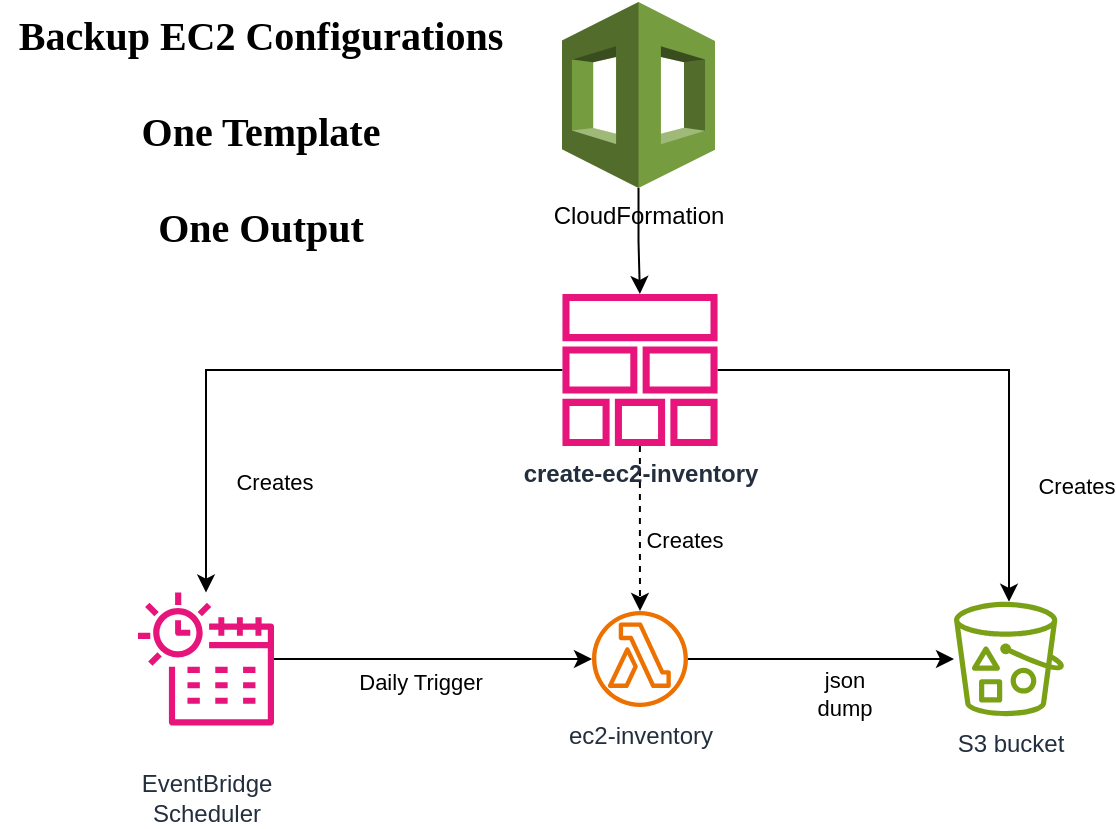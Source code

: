 <mxfile version="26.1.1">
  <diagram name="Page-1" id="SHrb6NawBMlzmM42IM2I">
    <mxGraphModel dx="954" dy="727" grid="0" gridSize="10" guides="1" tooltips="1" connect="1" arrows="1" fold="1" page="1" pageScale="1" pageWidth="827" pageHeight="583" math="0" shadow="0">
      <root>
        <mxCell id="0" />
        <mxCell id="1" parent="0" />
        <mxCell id="AoI5bQd-lZXyI8cGa38R-6" value="Creates" style="edgeStyle=orthogonalEdgeStyle;rounded=0;orthogonalLoop=1;jettySize=auto;html=1;dashed=1;" parent="1" source="AoI5bQd-lZXyI8cGa38R-2" target="AoI5bQd-lZXyI8cGa38R-4" edge="1">
          <mxGeometry x="0.15" y="22" relative="1" as="geometry">
            <mxPoint as="offset" />
          </mxGeometry>
        </mxCell>
        <mxCell id="AoI5bQd-lZXyI8cGa38R-3" style="edgeStyle=orthogonalEdgeStyle;rounded=0;orthogonalLoop=1;jettySize=auto;html=1;" parent="1" source="AoI5bQd-lZXyI8cGa38R-1" target="AoI5bQd-lZXyI8cGa38R-2" edge="1">
          <mxGeometry relative="1" as="geometry" />
        </mxCell>
        <mxCell id="AoI5bQd-lZXyI8cGa38R-1" value="CloudFormation" style="outlineConnect=0;dashed=0;verticalLabelPosition=bottom;verticalAlign=top;align=center;html=1;shape=mxgraph.aws3.cloudformation;fillColor=#759C3E;gradientColor=none;" parent="1" vertex="1">
          <mxGeometry x="384" y="90" width="76.5" height="93" as="geometry" />
        </mxCell>
        <mxCell id="AoI5bQd-lZXyI8cGa38R-7" value="Creates" style="edgeStyle=orthogonalEdgeStyle;rounded=0;orthogonalLoop=1;jettySize=auto;html=1;" parent="1" source="AoI5bQd-lZXyI8cGa38R-2" target="AoI5bQd-lZXyI8cGa38R-5" edge="1">
          <mxGeometry x="0.618" y="34" relative="1" as="geometry">
            <mxPoint as="offset" />
          </mxGeometry>
        </mxCell>
        <mxCell id="AoI5bQd-lZXyI8cGa38R-11" value="Creates" style="edgeStyle=orthogonalEdgeStyle;rounded=0;orthogonalLoop=1;jettySize=auto;html=1;" parent="1" source="AoI5bQd-lZXyI8cGa38R-2" target="AoI5bQd-lZXyI8cGa38R-8" edge="1">
          <mxGeometry x="0.56" y="33" relative="1" as="geometry">
            <mxPoint as="offset" />
          </mxGeometry>
        </mxCell>
        <mxCell id="AoI5bQd-lZXyI8cGa38R-2" value="create-ec2-inventory" style="sketch=0;outlineConnect=0;fontColor=#232F3E;gradientColor=none;fillColor=#E7157B;strokeColor=none;dashed=0;verticalLabelPosition=bottom;verticalAlign=top;align=center;html=1;fontSize=12;fontStyle=1;aspect=fixed;pointerEvents=1;shape=mxgraph.aws4.stack;" parent="1" vertex="1">
          <mxGeometry x="384" y="236" width="78" height="76" as="geometry" />
        </mxCell>
        <mxCell id="AoI5bQd-lZXyI8cGa38R-9" value="json&lt;div&gt;dump&lt;/div&gt;" style="edgeStyle=orthogonalEdgeStyle;rounded=0;orthogonalLoop=1;jettySize=auto;html=1;" parent="1" source="AoI5bQd-lZXyI8cGa38R-4" target="AoI5bQd-lZXyI8cGa38R-8" edge="1">
          <mxGeometry x="0.173" y="-16" relative="1" as="geometry">
            <mxPoint y="1" as="offset" />
          </mxGeometry>
        </mxCell>
        <mxCell id="AoI5bQd-lZXyI8cGa38R-4" value="ec2-inventory" style="sketch=0;outlineConnect=0;fontColor=#232F3E;gradientColor=none;fillColor=#ED7100;strokeColor=none;dashed=0;verticalLabelPosition=bottom;verticalAlign=top;align=center;html=1;fontSize=12;fontStyle=0;aspect=fixed;pointerEvents=1;shape=mxgraph.aws4.lambda_function;" parent="1" vertex="1">
          <mxGeometry x="399" y="394.5" width="48" height="48" as="geometry" />
        </mxCell>
        <mxCell id="AoI5bQd-lZXyI8cGa38R-10" value="Daily Trigger" style="edgeStyle=orthogonalEdgeStyle;rounded=0;orthogonalLoop=1;jettySize=auto;html=1;" parent="1" source="AoI5bQd-lZXyI8cGa38R-5" target="AoI5bQd-lZXyI8cGa38R-4" edge="1">
          <mxGeometry x="-0.081" y="-11" relative="1" as="geometry">
            <mxPoint as="offset" />
          </mxGeometry>
        </mxCell>
        <mxCell id="AoI5bQd-lZXyI8cGa38R-5" value="&lt;br&gt;EventBridge&lt;div&gt;Scheduler&lt;/div&gt;" style="sketch=0;outlineConnect=0;fontColor=#232F3E;gradientColor=none;fillColor=#E7157B;strokeColor=none;dashed=0;verticalLabelPosition=bottom;verticalAlign=top;align=center;html=1;fontSize=12;fontStyle=0;aspect=fixed;pointerEvents=1;shape=mxgraph.aws4.eventbridge_scheduler;" parent="1" vertex="1">
          <mxGeometry x="172" y="384.5" width="68" height="68" as="geometry" />
        </mxCell>
        <mxCell id="AoI5bQd-lZXyI8cGa38R-8" value="S3 bucket" style="sketch=0;outlineConnect=0;fontColor=#232F3E;gradientColor=none;fillColor=#7AA116;strokeColor=none;dashed=0;verticalLabelPosition=bottom;verticalAlign=top;align=center;html=1;fontSize=12;fontStyle=0;aspect=fixed;pointerEvents=1;shape=mxgraph.aws4.bucket_with_objects;" parent="1" vertex="1">
          <mxGeometry x="580" y="389.9" width="55" height="57.2" as="geometry" />
        </mxCell>
        <mxCell id="19qvo8A3Y3Lu3uMKC5gv-2" value="&lt;div&gt;Backup EC2 Configurations&lt;/div&gt;&lt;div&gt;&lt;br&gt;&lt;/div&gt;One Template&lt;div&gt;&lt;br&gt;&lt;/div&gt;&lt;div&gt;One&amp;nbsp;&lt;span style=&quot;background-color: transparent; color: light-dark(rgb(0, 0, 0), rgb(255, 255, 255));&quot;&gt;Output&lt;/span&gt;&lt;/div&gt;" style="text;html=1;align=center;verticalAlign=middle;whiteSpace=wrap;rounded=0;fontFamily=Comic Sans MS;fontSize=20;fontStyle=1" parent="1" vertex="1">
          <mxGeometry x="103" y="94" width="261" height="120" as="geometry" />
        </mxCell>
      </root>
    </mxGraphModel>
  </diagram>
</mxfile>
